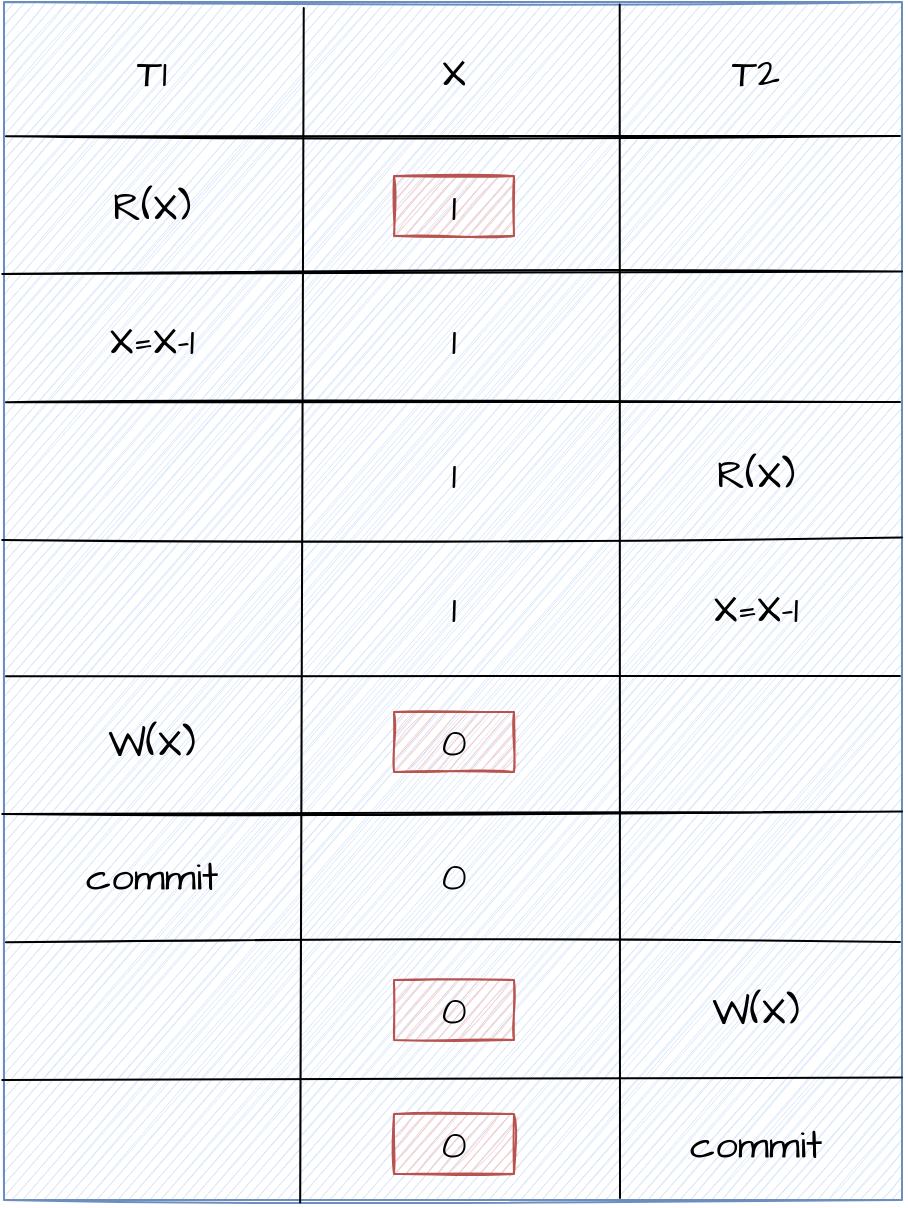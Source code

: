 <mxfile version="16.0.3" type="device"><diagram id="iR7kW6d5z7mH8W_eMVzF" name="Page-1"><mxGraphModel dx="1422" dy="745" grid="0" gridSize="10" guides="1" tooltips="1" connect="1" arrows="1" fold="1" page="1" pageScale="1" pageWidth="827" pageHeight="1169" math="0" shadow="0"><root><mxCell id="0"/><mxCell id="1" parent="0"/><mxCell id="_ClR4eeX2wCJrtb3EVim-9" value="" style="rounded=0;whiteSpace=wrap;html=1;sketch=1;fillColor=#dae8fc;strokeColor=#6c8ebf;" vertex="1" parent="1"><mxGeometry x="189" y="51" width="449" height="599" as="geometry"/></mxCell><mxCell id="_ClR4eeX2wCJrtb3EVim-10" value="" style="endArrow=none;html=1;rounded=0;sketch=1;entryX=0.385;entryY=0.005;entryDx=0;entryDy=0;entryPerimeter=0;exitX=0.381;exitY=1.002;exitDx=0;exitDy=0;exitPerimeter=0;" edge="1" parent="1"><mxGeometry width="50" height="50" relative="1" as="geometry"><mxPoint x="337.069" y="651.198" as="sourcePoint"/><mxPoint x="338.865" y="53.995" as="targetPoint"/></mxGeometry></mxCell><mxCell id="_ClR4eeX2wCJrtb3EVim-11" value="" style="endArrow=none;html=1;rounded=0;sketch=1;entryX=0.699;entryY=0.002;entryDx=0;entryDy=0;entryPerimeter=0;" edge="1" parent="1"><mxGeometry width="50" height="50" relative="1" as="geometry"><mxPoint x="497" y="649" as="sourcePoint"/><mxPoint x="496.851" y="52.198" as="targetPoint"/></mxGeometry></mxCell><mxCell id="_ClR4eeX2wCJrtb3EVim-12" value="" style="endArrow=none;html=1;rounded=0;sketch=1;exitX=0;exitY=0.112;exitDx=0;exitDy=0;exitPerimeter=0;" edge="1" parent="1"><mxGeometry width="50" height="50" relative="1" as="geometry"><mxPoint x="190" y="118.088" as="sourcePoint"/><mxPoint x="637" y="118" as="targetPoint"/></mxGeometry></mxCell><mxCell id="_ClR4eeX2wCJrtb3EVim-13" value="" style="endArrow=none;html=1;rounded=0;sketch=1;entryX=1;entryY=0.225;entryDx=0;entryDy=0;entryPerimeter=0;exitX=-0.002;exitY=0.227;exitDx=0;exitDy=0;exitPerimeter=0;" edge="1" parent="1" source="_ClR4eeX2wCJrtb3EVim-9" target="_ClR4eeX2wCJrtb3EVim-9"><mxGeometry width="50" height="50" relative="1" as="geometry"><mxPoint x="193" y="191" as="sourcePoint"/><mxPoint x="150" y="194" as="targetPoint"/></mxGeometry></mxCell><mxCell id="_ClR4eeX2wCJrtb3EVim-14" value="" style="endArrow=none;html=1;rounded=0;sketch=1;exitX=0;exitY=0.112;exitDx=0;exitDy=0;exitPerimeter=0;" edge="1" parent="1"><mxGeometry width="50" height="50" relative="1" as="geometry"><mxPoint x="190" y="251.088" as="sourcePoint"/><mxPoint x="637" y="251" as="targetPoint"/></mxGeometry></mxCell><mxCell id="_ClR4eeX2wCJrtb3EVim-15" value="" style="endArrow=none;html=1;rounded=0;sketch=1;entryX=1;entryY=0.225;entryDx=0;entryDy=0;entryPerimeter=0;exitX=-0.002;exitY=0.227;exitDx=0;exitDy=0;exitPerimeter=0;" edge="1" parent="1"><mxGeometry width="50" height="50" relative="1" as="geometry"><mxPoint x="188.102" y="319.973" as="sourcePoint"/><mxPoint x="638" y="318.775" as="targetPoint"/></mxGeometry></mxCell><mxCell id="_ClR4eeX2wCJrtb3EVim-16" value="" style="endArrow=none;html=1;rounded=0;sketch=1;exitX=0;exitY=0.112;exitDx=0;exitDy=0;exitPerimeter=0;" edge="1" parent="1"><mxGeometry width="50" height="50" relative="1" as="geometry"><mxPoint x="190" y="388.088" as="sourcePoint"/><mxPoint x="637" y="388" as="targetPoint"/></mxGeometry></mxCell><mxCell id="_ClR4eeX2wCJrtb3EVim-17" value="" style="endArrow=none;html=1;rounded=0;sketch=1;entryX=1;entryY=0.225;entryDx=0;entryDy=0;entryPerimeter=0;exitX=-0.002;exitY=0.227;exitDx=0;exitDy=0;exitPerimeter=0;" edge="1" parent="1"><mxGeometry width="50" height="50" relative="1" as="geometry"><mxPoint x="188.102" y="456.973" as="sourcePoint"/><mxPoint x="638" y="455.775" as="targetPoint"/></mxGeometry></mxCell><mxCell id="_ClR4eeX2wCJrtb3EVim-18" value="" style="endArrow=none;html=1;rounded=0;sketch=1;exitX=0;exitY=0.112;exitDx=0;exitDy=0;exitPerimeter=0;" edge="1" parent="1"><mxGeometry width="50" height="50" relative="1" as="geometry"><mxPoint x="190" y="521.088" as="sourcePoint"/><mxPoint x="637" y="521" as="targetPoint"/></mxGeometry></mxCell><mxCell id="_ClR4eeX2wCJrtb3EVim-19" value="" style="endArrow=none;html=1;rounded=0;sketch=1;entryX=1;entryY=0.225;entryDx=0;entryDy=0;entryPerimeter=0;exitX=-0.002;exitY=0.227;exitDx=0;exitDy=0;exitPerimeter=0;" edge="1" parent="1"><mxGeometry width="50" height="50" relative="1" as="geometry"><mxPoint x="188.102" y="589.973" as="sourcePoint"/><mxPoint x="638" y="588.775" as="targetPoint"/></mxGeometry></mxCell><mxCell id="_ClR4eeX2wCJrtb3EVim-20" value="T1" style="text;html=1;strokeColor=none;fillColor=none;align=center;verticalAlign=middle;whiteSpace=wrap;rounded=0;sketch=1;fontSize=20;fontFamily=Architects Daughter;fontSource=https%3A%2F%2Ffonts.googleapis.com%2Fcss%3Ffamily%3DArchitects%2BDaughter;" vertex="1" parent="1"><mxGeometry x="233" y="71" width="60" height="30" as="geometry"/></mxCell><mxCell id="_ClR4eeX2wCJrtb3EVim-21" value="X" style="text;html=1;strokeColor=none;fillColor=none;align=center;verticalAlign=middle;whiteSpace=wrap;rounded=0;sketch=1;fontSize=20;fontFamily=Architects Daughter;fontSource=https%3A%2F%2Ffonts.googleapis.com%2Fcss%3Ffamily%3DArchitects%2BDaughter;" vertex="1" parent="1"><mxGeometry x="384" y="71" width="60" height="30" as="geometry"/></mxCell><mxCell id="_ClR4eeX2wCJrtb3EVim-22" value="T2" style="text;html=1;strokeColor=none;fillColor=none;align=center;verticalAlign=middle;whiteSpace=wrap;rounded=0;sketch=1;fontSize=20;fontFamily=Architects Daughter;fontSource=https%3A%2F%2Ffonts.googleapis.com%2Fcss%3Ffamily%3DArchitects%2BDaughter;" vertex="1" parent="1"><mxGeometry x="535" y="71" width="60" height="30" as="geometry"/></mxCell><mxCell id="_ClR4eeX2wCJrtb3EVim-23" value="R(X)" style="text;html=1;strokeColor=none;fillColor=none;align=center;verticalAlign=middle;whiteSpace=wrap;rounded=0;sketch=1;fontSize=20;fontFamily=Architects Daughter;fontSource=https%3A%2F%2Ffonts.googleapis.com%2Fcss%3Ffamily%3DArchitects%2BDaughter;" vertex="1" parent="1"><mxGeometry x="233" y="138" width="60" height="30" as="geometry"/></mxCell><mxCell id="_ClR4eeX2wCJrtb3EVim-24" value="X=X-1" style="text;html=1;strokeColor=none;fillColor=none;align=center;verticalAlign=middle;whiteSpace=wrap;rounded=0;sketch=1;fontSize=20;fontFamily=Architects Daughter;fontSource=https%3A%2F%2Ffonts.googleapis.com%2Fcss%3Ffamily%3DArchitects%2BDaughter;" vertex="1" parent="1"><mxGeometry x="233" y="205" width="60" height="30" as="geometry"/></mxCell><mxCell id="_ClR4eeX2wCJrtb3EVim-25" value="1" style="text;html=1;strokeColor=#b85450;fillColor=#f8cecc;align=center;verticalAlign=middle;whiteSpace=wrap;rounded=0;sketch=1;fontSize=20;fontFamily=Architects Daughter;fontSource=https%3A%2F%2Ffonts.googleapis.com%2Fcss%3Ffamily%3DArchitects%2BDaughter;" vertex="1" parent="1"><mxGeometry x="384" y="138" width="60" height="30" as="geometry"/></mxCell><mxCell id="_ClR4eeX2wCJrtb3EVim-26" value="1" style="text;html=1;strokeColor=none;fillColor=none;align=center;verticalAlign=middle;whiteSpace=wrap;rounded=0;sketch=1;fontSize=20;fontFamily=Architects Daughter;fontSource=https%3A%2F%2Ffonts.googleapis.com%2Fcss%3Ffamily%3DArchitects%2BDaughter;" vertex="1" parent="1"><mxGeometry x="384" y="205" width="60" height="30" as="geometry"/></mxCell><mxCell id="_ClR4eeX2wCJrtb3EVim-27" value="1" style="text;html=1;strokeColor=none;fillColor=none;align=center;verticalAlign=middle;whiteSpace=wrap;rounded=0;sketch=1;fontSize=20;fontFamily=Architects Daughter;fontSource=https%3A%2F%2Ffonts.googleapis.com%2Fcss%3Ffamily%3DArchitects%2BDaughter;" vertex="1" parent="1"><mxGeometry x="384" y="272" width="60" height="30" as="geometry"/></mxCell><mxCell id="_ClR4eeX2wCJrtb3EVim-28" value="1" style="text;html=1;strokeColor=none;fillColor=none;align=center;verticalAlign=middle;whiteSpace=wrap;rounded=0;sketch=1;fontSize=20;fontFamily=Architects Daughter;fontSource=https%3A%2F%2Ffonts.googleapis.com%2Fcss%3Ffamily%3DArchitects%2BDaughter;" vertex="1" parent="1"><mxGeometry x="384" y="339" width="60" height="30" as="geometry"/></mxCell><mxCell id="_ClR4eeX2wCJrtb3EVim-29" value="0" style="text;html=1;strokeColor=#b85450;fillColor=#f8cecc;align=center;verticalAlign=middle;whiteSpace=wrap;rounded=0;sketch=1;fontSize=20;fontFamily=Architects Daughter;fontSource=https%3A%2F%2Ffonts.googleapis.com%2Fcss%3Ffamily%3DArchitects%2BDaughter;" vertex="1" parent="1"><mxGeometry x="384" y="406" width="60" height="30" as="geometry"/></mxCell><mxCell id="_ClR4eeX2wCJrtb3EVim-30" value="0" style="text;html=1;strokeColor=none;fillColor=none;align=center;verticalAlign=middle;whiteSpace=wrap;rounded=0;sketch=1;fontSize=20;fontFamily=Architects Daughter;fontSource=https%3A%2F%2Ffonts.googleapis.com%2Fcss%3Ffamily%3DArchitects%2BDaughter;" vertex="1" parent="1"><mxGeometry x="384" y="473" width="60" height="30" as="geometry"/></mxCell><mxCell id="_ClR4eeX2wCJrtb3EVim-31" value="0" style="text;html=1;strokeColor=#b85450;fillColor=#f8cecc;align=center;verticalAlign=middle;whiteSpace=wrap;rounded=0;sketch=1;fontSize=20;fontFamily=Architects Daughter;fontSource=https%3A%2F%2Ffonts.googleapis.com%2Fcss%3Ffamily%3DArchitects%2BDaughter;" vertex="1" parent="1"><mxGeometry x="384" y="540" width="60" height="30" as="geometry"/></mxCell><mxCell id="_ClR4eeX2wCJrtb3EVim-32" value="0" style="text;html=1;strokeColor=#b85450;fillColor=#f8cecc;align=center;verticalAlign=middle;whiteSpace=wrap;rounded=0;sketch=1;fontSize=20;fontFamily=Architects Daughter;fontSource=https%3A%2F%2Ffonts.googleapis.com%2Fcss%3Ffamily%3DArchitects%2BDaughter;" vertex="1" parent="1"><mxGeometry x="384" y="607" width="60" height="30" as="geometry"/></mxCell><mxCell id="_ClR4eeX2wCJrtb3EVim-33" value="R(X)" style="text;html=1;strokeColor=none;fillColor=none;align=center;verticalAlign=middle;whiteSpace=wrap;rounded=0;sketch=1;fontSize=20;fontFamily=Architects Daughter;fontSource=https%3A%2F%2Ffonts.googleapis.com%2Fcss%3Ffamily%3DArchitects%2BDaughter;" vertex="1" parent="1"><mxGeometry x="535" y="272" width="60" height="30" as="geometry"/></mxCell><mxCell id="_ClR4eeX2wCJrtb3EVim-34" value="X=X-1" style="text;html=1;strokeColor=none;fillColor=none;align=center;verticalAlign=middle;whiteSpace=wrap;rounded=0;sketch=1;fontSize=20;fontFamily=Architects Daughter;fontSource=https%3A%2F%2Ffonts.googleapis.com%2Fcss%3Ffamily%3DArchitects%2BDaughter;" vertex="1" parent="1"><mxGeometry x="535" y="339" width="60" height="30" as="geometry"/></mxCell><mxCell id="_ClR4eeX2wCJrtb3EVim-35" value="W(X)" style="text;html=1;strokeColor=none;fillColor=none;align=center;verticalAlign=middle;whiteSpace=wrap;rounded=0;sketch=1;fontSize=20;fontFamily=Architects Daughter;fontSource=https%3A%2F%2Ffonts.googleapis.com%2Fcss%3Ffamily%3DArchitects%2BDaughter;" vertex="1" parent="1"><mxGeometry x="233" y="406" width="60" height="30" as="geometry"/></mxCell><mxCell id="_ClR4eeX2wCJrtb3EVim-36" value="commit" style="text;html=1;strokeColor=none;fillColor=none;align=center;verticalAlign=middle;whiteSpace=wrap;rounded=0;sketch=1;fontSize=20;fontFamily=Architects Daughter;fontSource=https%3A%2F%2Ffonts.googleapis.com%2Fcss%3Ffamily%3DArchitects%2BDaughter;" vertex="1" parent="1"><mxGeometry x="233" y="473" width="60" height="30" as="geometry"/></mxCell><mxCell id="_ClR4eeX2wCJrtb3EVim-37" value="W(X)" style="text;html=1;strokeColor=none;fillColor=none;align=center;verticalAlign=middle;whiteSpace=wrap;rounded=0;sketch=1;fontSize=20;fontFamily=Architects Daughter;fontSource=https%3A%2F%2Ffonts.googleapis.com%2Fcss%3Ffamily%3DArchitects%2BDaughter;" vertex="1" parent="1"><mxGeometry x="535" y="540" width="60" height="30" as="geometry"/></mxCell><mxCell id="_ClR4eeX2wCJrtb3EVim-38" value="commit" style="text;html=1;strokeColor=none;fillColor=none;align=center;verticalAlign=middle;whiteSpace=wrap;rounded=0;sketch=1;fontSize=20;fontFamily=Architects Daughter;fontSource=https%3A%2F%2Ffonts.googleapis.com%2Fcss%3Ffamily%3DArchitects%2BDaughter;" vertex="1" parent="1"><mxGeometry x="535" y="607" width="60" height="30" as="geometry"/></mxCell></root></mxGraphModel></diagram></mxfile>